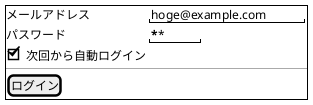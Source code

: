 @startuml
salt
{+
  メールアドレス  | "hoge@example.com   "
  パスワード      | "******"

  [X] 次回から自動ログイン

  -- | --
  [ ログイン ]
}
@enduml
